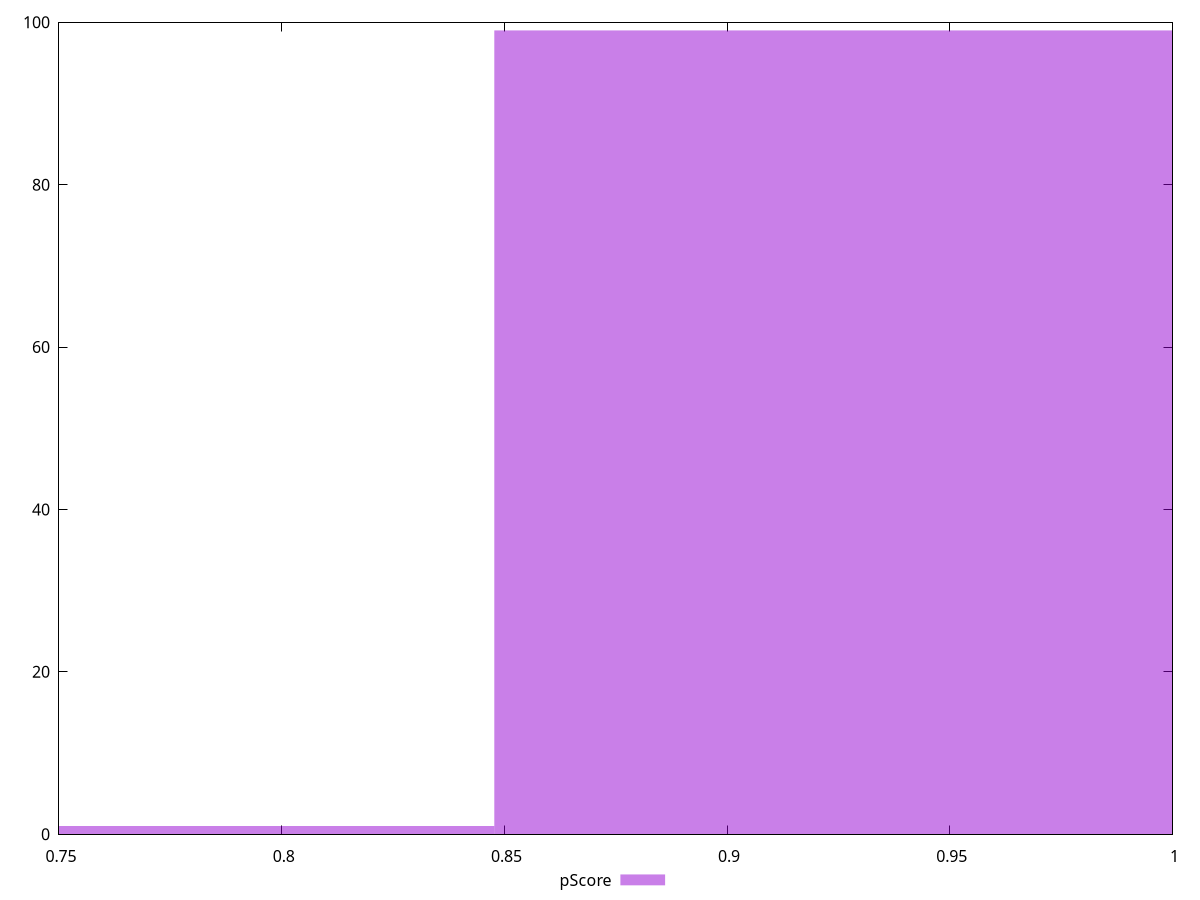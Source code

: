 reset

$pScore <<EOF
0.9247984940285795 99
0.770665411690483 1
EOF

set key outside below
set boxwidth 0.15413308233809658
set xrange [0.75:1]
set yrange [0:100]
set trange [0:100]
set style fill transparent solid 0.5 noborder
set terminal svg size 640, 490 enhanced background rgb 'white'
set output "report_00018_2021-02-10T15-25-16.877Z/uses-http2/samples/pages+cached/pScore/histogram.svg"

plot $pScore title "pScore" with boxes

reset
